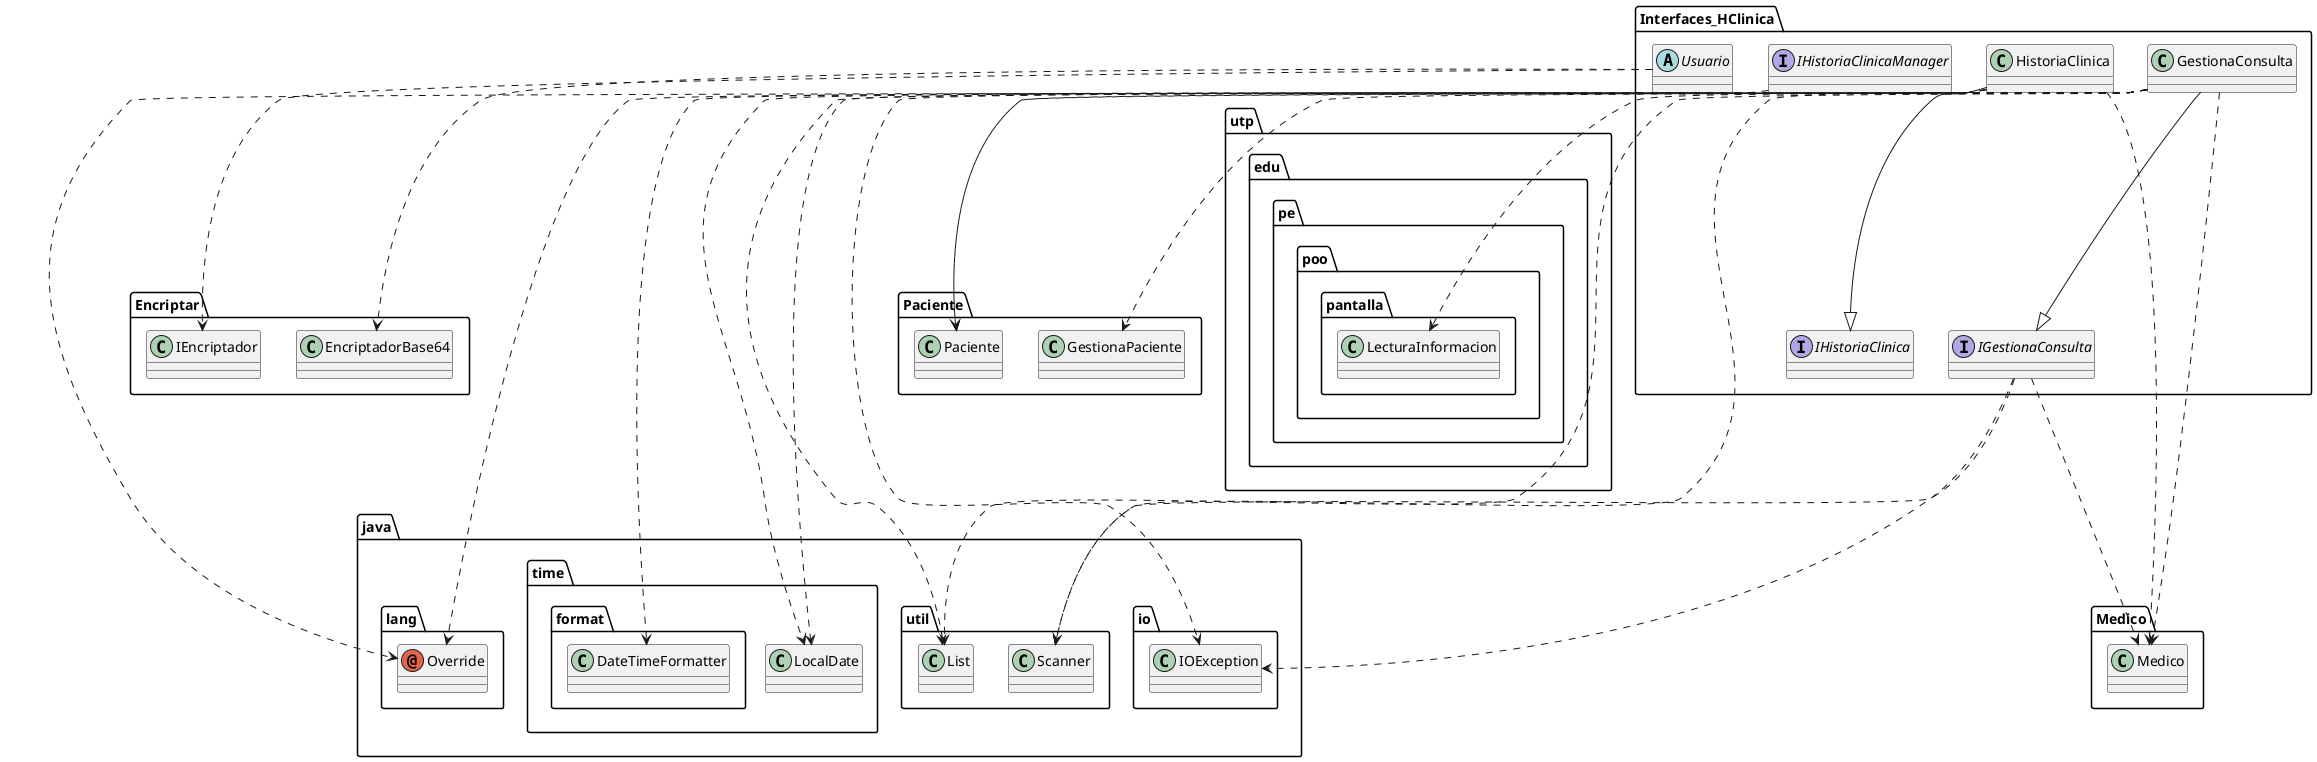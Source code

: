 @startuml
abstract class Interfaces_HClinica.Usuario
annotation java.lang.Override
class Encriptar.EncriptadorBase64
class Encriptar.IEncriptador
class Interfaces_HClinica.GestionaConsulta
class Interfaces_HClinica.HistoriaClinica
class Medico.Medico
class Paciente.GestionaPaciente
class Paciente.Paciente
class java.io.IOException
class java.time.LocalDate
class java.time.format.DateTimeFormatter
class java.util.List
class java.util.Scanner
class utp.edu.pe.poo.pantalla.LecturaInformacion
interface Interfaces_HClinica.IGestionaConsulta
interface Interfaces_HClinica.IHistoriaClinica
interface Interfaces_HClinica.IHistoriaClinicaManager
Interfaces_HClinica.Usuario ..> Encriptar.EncriptadorBase64
Interfaces_HClinica.Usuario ..> Encriptar.IEncriptador
Interfaces_HClinica.GestionaConsulta ..> java.lang.Override
Interfaces_HClinica.GestionaConsulta ..> Medico.Medico
Interfaces_HClinica.GestionaConsulta ..> Paciente.GestionaPaciente
Interfaces_HClinica.GestionaConsulta ..> Paciente.Paciente
Interfaces_HClinica.GestionaConsulta ..> java.io.IOException
Interfaces_HClinica.GestionaConsulta ..> java.time.LocalDate
Interfaces_HClinica.GestionaConsulta ..> java.util.List
Interfaces_HClinica.GestionaConsulta ..> java.util.Scanner
Interfaces_HClinica.GestionaConsulta ..> utp.edu.pe.poo.pantalla.LecturaInformacion
Interfaces_HClinica.GestionaConsulta --|> Interfaces_HClinica.IGestionaConsulta
Interfaces_HClinica.HistoriaClinica ..> java.lang.Override
Interfaces_HClinica.HistoriaClinica ..> Medico.Medico
Interfaces_HClinica.HistoriaClinica ..> Paciente.Paciente
Interfaces_HClinica.HistoriaClinica ..> java.time.LocalDate
Interfaces_HClinica.HistoriaClinica ..> java.time.format.DateTimeFormatter
Interfaces_HClinica.HistoriaClinica --|> Interfaces_HClinica.IHistoriaClinica
Interfaces_HClinica.IGestionaConsulta ..> Medico.Medico
Interfaces_HClinica.IGestionaConsulta ..> java.io.IOException
Interfaces_HClinica.IGestionaConsulta ..> java.util.Scanner
Interfaces_HClinica.IHistoriaClinicaManager ..> java.util.List
@enduml